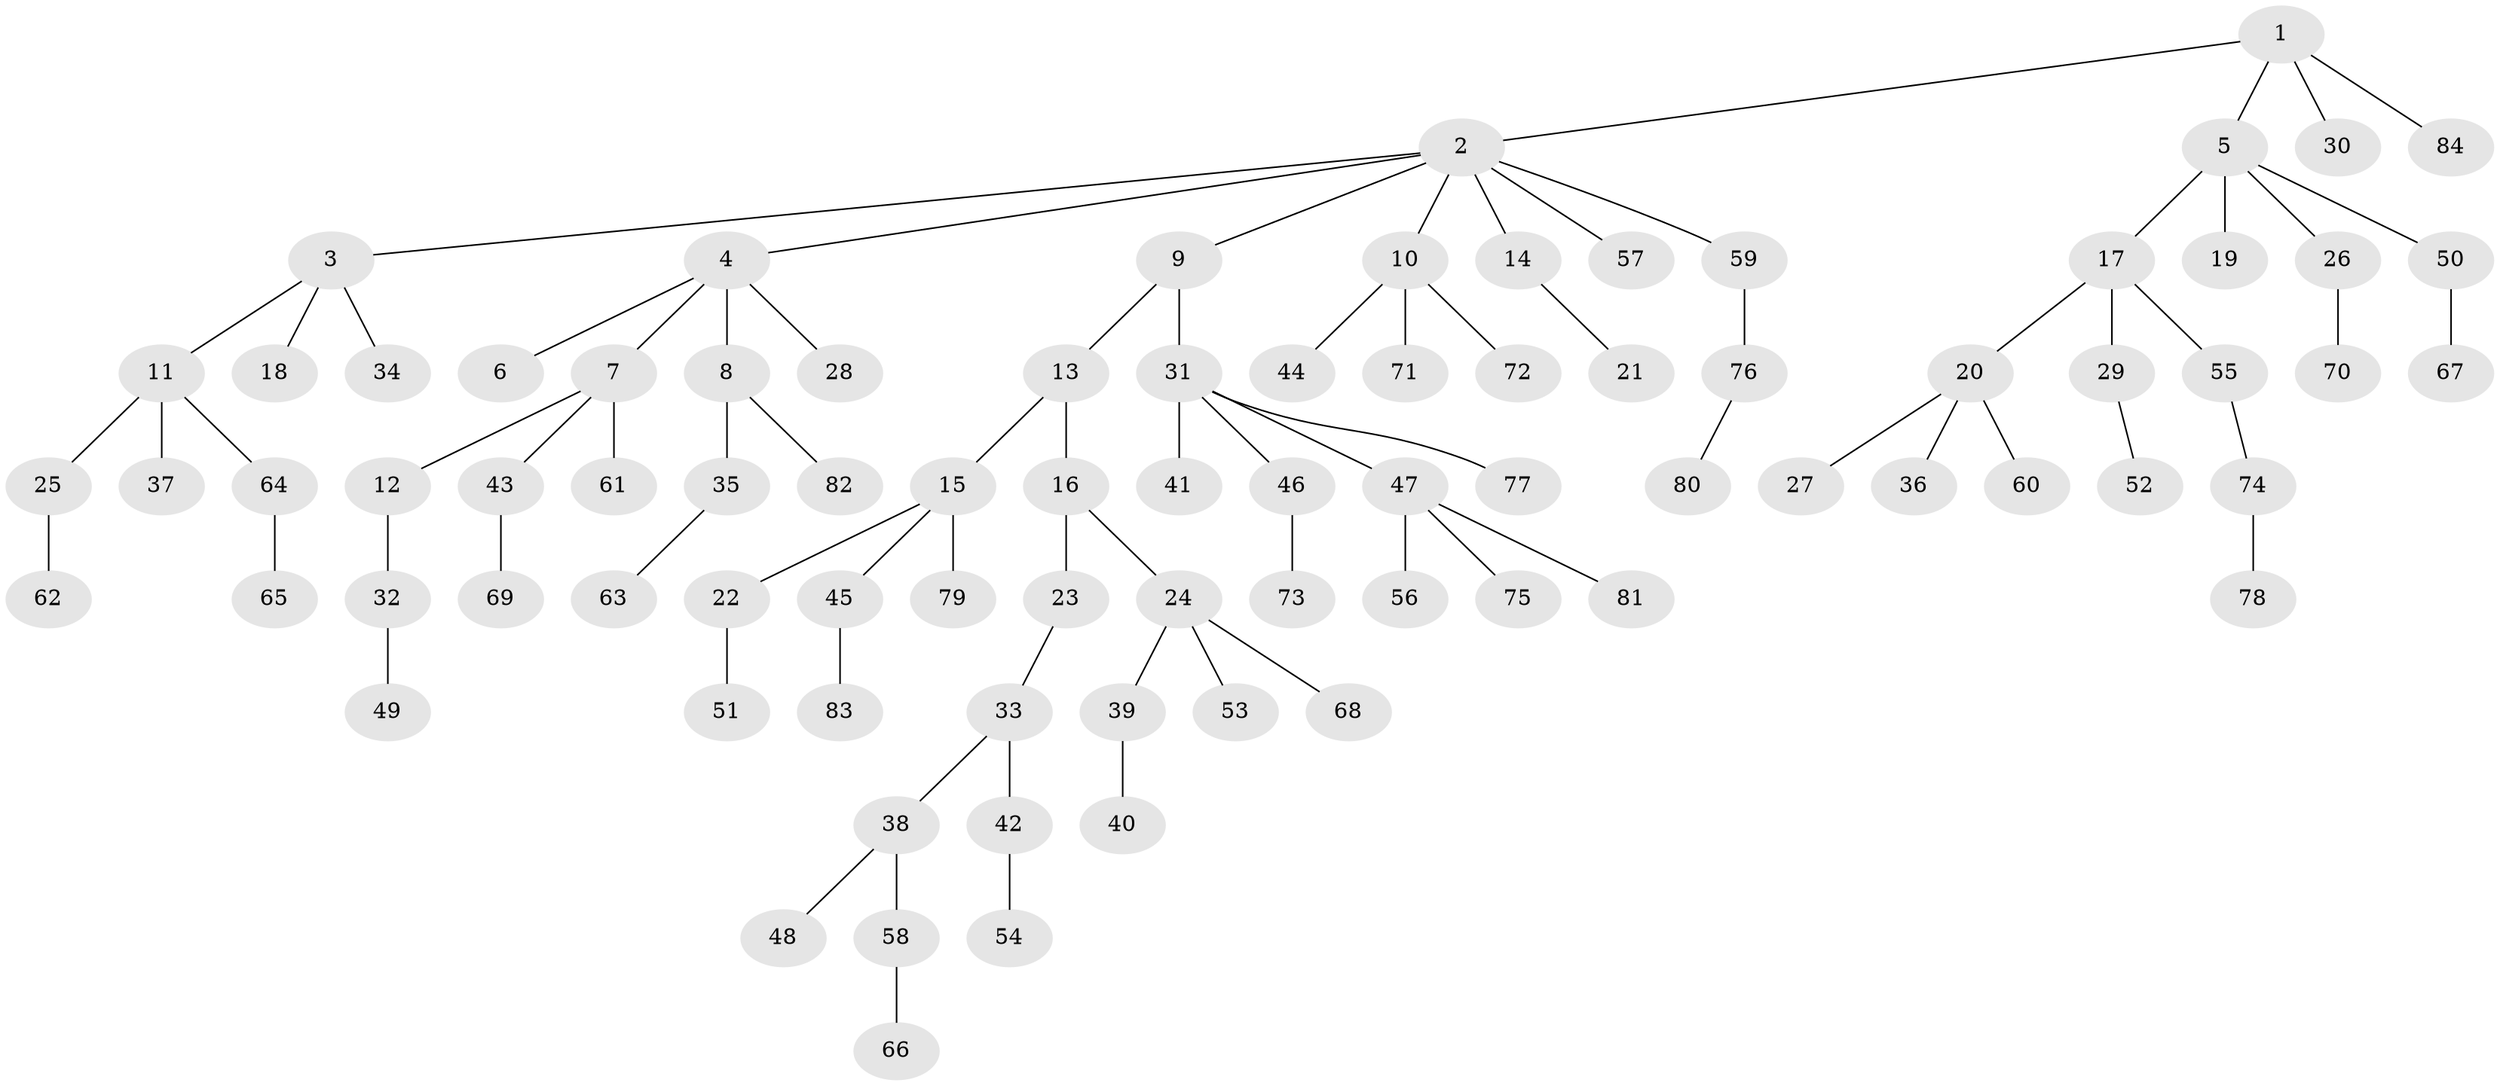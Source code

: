// coarse degree distribution, {2: 0.2692307692307692, 6: 0.038461538461538464, 3: 0.23076923076923078, 1: 0.46153846153846156}
// Generated by graph-tools (version 1.1) at 2025/51/03/04/25 22:51:47]
// undirected, 84 vertices, 83 edges
graph export_dot {
  node [color=gray90,style=filled];
  1;
  2;
  3;
  4;
  5;
  6;
  7;
  8;
  9;
  10;
  11;
  12;
  13;
  14;
  15;
  16;
  17;
  18;
  19;
  20;
  21;
  22;
  23;
  24;
  25;
  26;
  27;
  28;
  29;
  30;
  31;
  32;
  33;
  34;
  35;
  36;
  37;
  38;
  39;
  40;
  41;
  42;
  43;
  44;
  45;
  46;
  47;
  48;
  49;
  50;
  51;
  52;
  53;
  54;
  55;
  56;
  57;
  58;
  59;
  60;
  61;
  62;
  63;
  64;
  65;
  66;
  67;
  68;
  69;
  70;
  71;
  72;
  73;
  74;
  75;
  76;
  77;
  78;
  79;
  80;
  81;
  82;
  83;
  84;
  1 -- 2;
  1 -- 5;
  1 -- 30;
  1 -- 84;
  2 -- 3;
  2 -- 4;
  2 -- 9;
  2 -- 10;
  2 -- 14;
  2 -- 57;
  2 -- 59;
  3 -- 11;
  3 -- 18;
  3 -- 34;
  4 -- 6;
  4 -- 7;
  4 -- 8;
  4 -- 28;
  5 -- 17;
  5 -- 19;
  5 -- 26;
  5 -- 50;
  7 -- 12;
  7 -- 43;
  7 -- 61;
  8 -- 35;
  8 -- 82;
  9 -- 13;
  9 -- 31;
  10 -- 44;
  10 -- 71;
  10 -- 72;
  11 -- 25;
  11 -- 37;
  11 -- 64;
  12 -- 32;
  13 -- 15;
  13 -- 16;
  14 -- 21;
  15 -- 22;
  15 -- 45;
  15 -- 79;
  16 -- 23;
  16 -- 24;
  17 -- 20;
  17 -- 29;
  17 -- 55;
  20 -- 27;
  20 -- 36;
  20 -- 60;
  22 -- 51;
  23 -- 33;
  24 -- 39;
  24 -- 53;
  24 -- 68;
  25 -- 62;
  26 -- 70;
  29 -- 52;
  31 -- 41;
  31 -- 46;
  31 -- 47;
  31 -- 77;
  32 -- 49;
  33 -- 38;
  33 -- 42;
  35 -- 63;
  38 -- 48;
  38 -- 58;
  39 -- 40;
  42 -- 54;
  43 -- 69;
  45 -- 83;
  46 -- 73;
  47 -- 56;
  47 -- 75;
  47 -- 81;
  50 -- 67;
  55 -- 74;
  58 -- 66;
  59 -- 76;
  64 -- 65;
  74 -- 78;
  76 -- 80;
}
